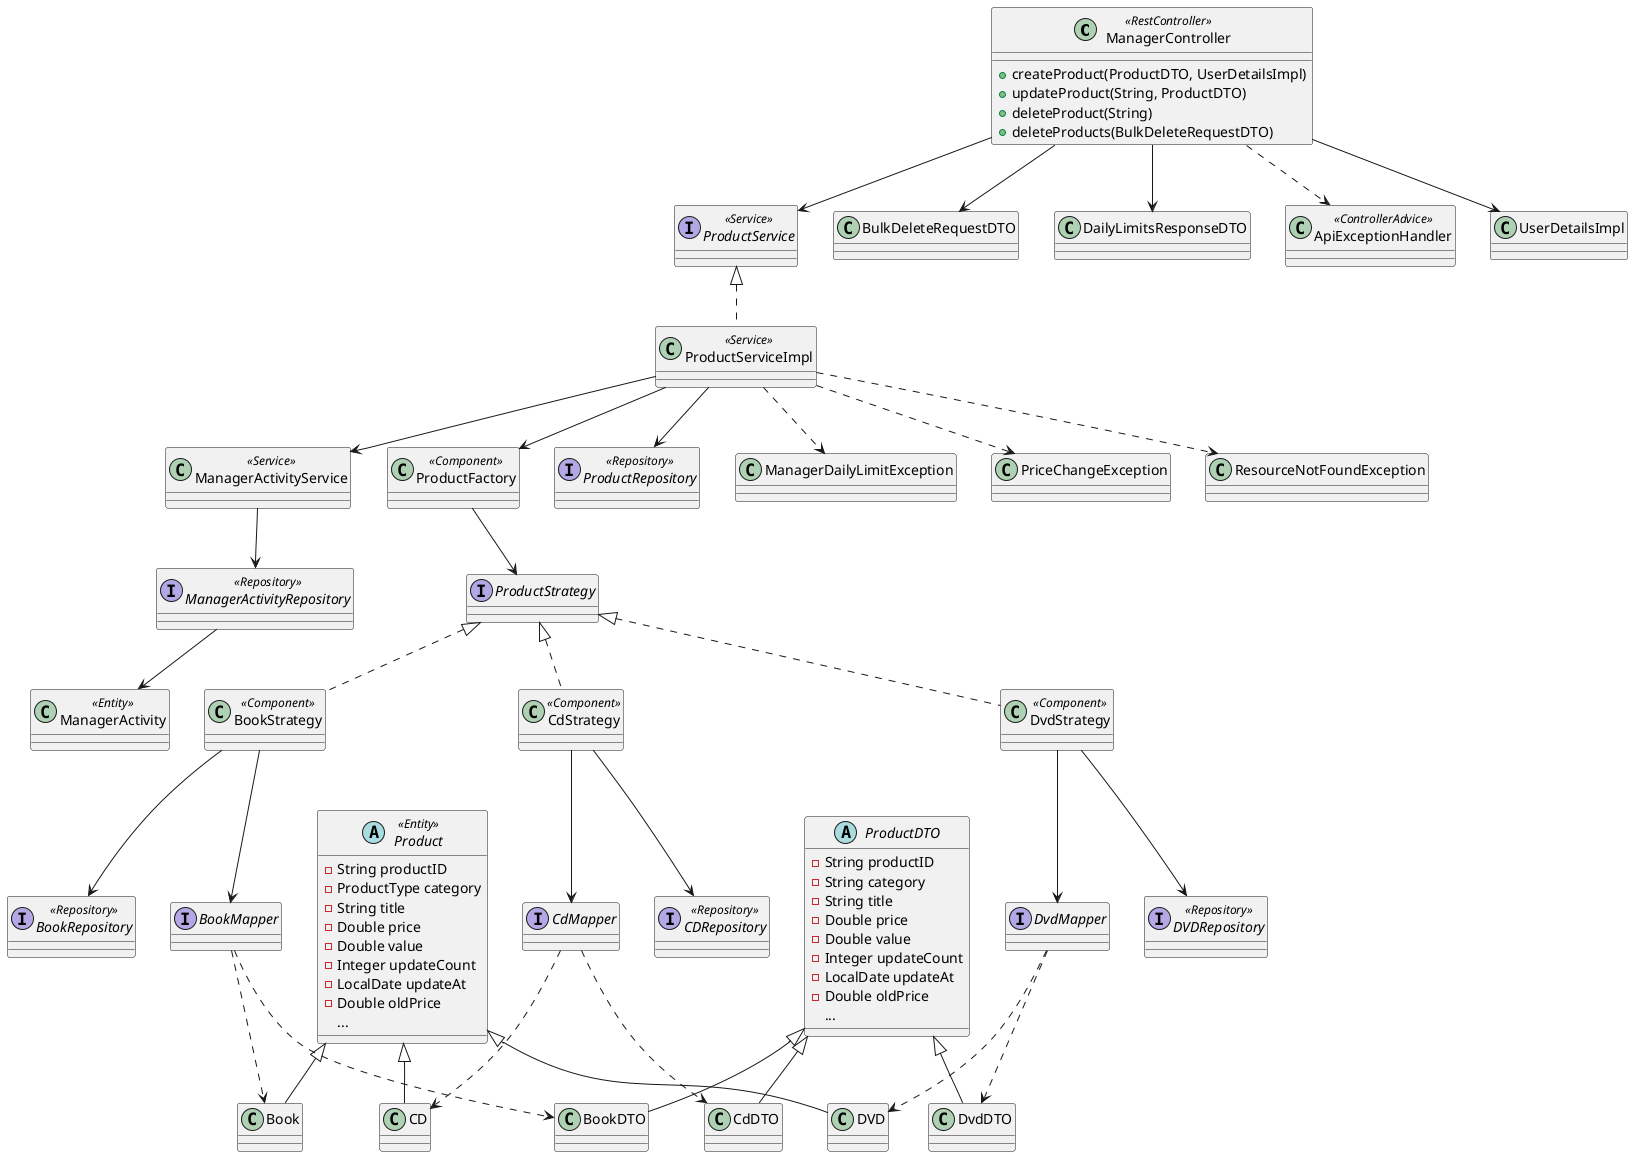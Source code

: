 @startuml
' ==== CONTROLLER ====
class ManagerController <<RestController>> {
  +createProduct(ProductDTO, UserDetailsImpl)
  +updateProduct(String, ProductDTO)
  +deleteProduct(String)
  +deleteProducts(BulkDeleteRequestDTO)
}

' ==== SERVICE ====
interface ProductService <<Service>>
class ProductServiceImpl <<Service>>
class ManagerActivityService <<Service>>

ProductService <|.. ProductServiceImpl
ManagerController --> ProductService
ProductServiceImpl --> ManagerActivityService

' ==== FACTORY & STRATEGY ====
class ProductFactory <<Component>>
interface ProductStrategy
class BookStrategy <<Component>>
class CdStrategy <<Component>>
class DvdStrategy <<Component>>

ProductStrategy <|.. BookStrategy
ProductStrategy <|.. CdStrategy
ProductStrategy <|.. DvdStrategy
ProductFactory --> ProductStrategy
ProductServiceImpl --> ProductFactory

' ==== REPOSITORY ====
interface ProductRepository <<Repository>>
interface BookRepository <<Repository>>
interface CDRepository <<Repository>>
interface DVDRepository <<Repository>>
interface ManagerActivityRepository <<Repository>>

ProductServiceImpl --> ProductRepository
BookStrategy --> BookRepository
CdStrategy --> CDRepository
DvdStrategy --> DVDRepository
ManagerActivityService --> ManagerActivityRepository

' ==== MAPPER ====
interface BookMapper
interface CdMapper
interface DvdMapper

BookStrategy --> BookMapper
CdStrategy --> CdMapper
DvdStrategy --> DvdMapper

' ==== MODEL & DTO ====
abstract class Product <<Entity>> {
  -String productID
  -ProductType category
  -String title
  -Double price
  -Double value
  -Integer updateCount
  -LocalDate updateAt
  -Double oldPrice
  ...
}
class Book
class CD
class DVD
Product <|-- Book
Product <|-- CD
Product <|-- DVD

abstract class ProductDTO {
  -String productID
  -String category
  -String title
  -Double price
  -Double value
  -Integer updateCount
  -LocalDate updateAt
  -Double oldPrice
  ...
}
class BookDTO
class CdDTO
class DvdDTO
ProductDTO <|-- BookDTO
ProductDTO <|-- CdDTO
ProductDTO <|-- DvdDTO

class ManagerActivity <<Entity>>
ManagerActivityRepository --> ManagerActivity

class BulkDeleteRequestDTO
class DailyLimitsResponseDTO

ManagerController --> BulkDeleteRequestDTO
ManagerController --> DailyLimitsResponseDTO

' ==== EXCEPTION ====
class ManagerDailyLimitException
class PriceChangeException
class ResourceNotFoundException
class ApiExceptionHandler <<ControllerAdvice>>

ProductServiceImpl ..> ManagerDailyLimitException
ProductServiceImpl ..> PriceChangeException
ProductServiceImpl ..> ResourceNotFoundException
ManagerController ..> ApiExceptionHandler

' ==== SECURITY ====
class UserDetailsImpl
ManagerController --> UserDetailsImpl

BookMapper ..> Book
BookMapper ..> BookDTO
CdMapper ..> CD
CdMapper ..> CdDTO
DvdMapper ..> DVD
DvdMapper ..> DvdDTO

@enduml 